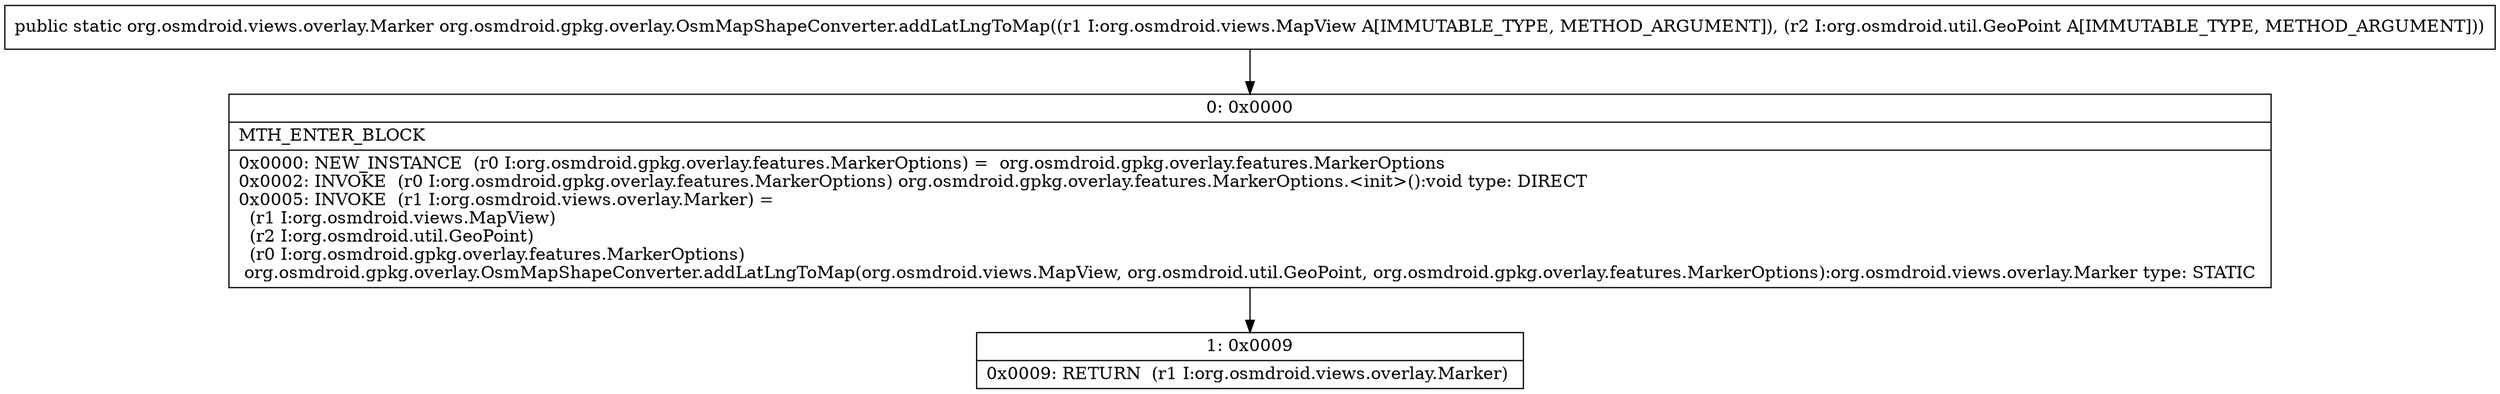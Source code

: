 digraph "CFG fororg.osmdroid.gpkg.overlay.OsmMapShapeConverter.addLatLngToMap(Lorg\/osmdroid\/views\/MapView;Lorg\/osmdroid\/util\/GeoPoint;)Lorg\/osmdroid\/views\/overlay\/Marker;" {
Node_0 [shape=record,label="{0\:\ 0x0000|MTH_ENTER_BLOCK\l|0x0000: NEW_INSTANCE  (r0 I:org.osmdroid.gpkg.overlay.features.MarkerOptions) =  org.osmdroid.gpkg.overlay.features.MarkerOptions \l0x0002: INVOKE  (r0 I:org.osmdroid.gpkg.overlay.features.MarkerOptions) org.osmdroid.gpkg.overlay.features.MarkerOptions.\<init\>():void type: DIRECT \l0x0005: INVOKE  (r1 I:org.osmdroid.views.overlay.Marker) = \l  (r1 I:org.osmdroid.views.MapView)\l  (r2 I:org.osmdroid.util.GeoPoint)\l  (r0 I:org.osmdroid.gpkg.overlay.features.MarkerOptions)\l org.osmdroid.gpkg.overlay.OsmMapShapeConverter.addLatLngToMap(org.osmdroid.views.MapView, org.osmdroid.util.GeoPoint, org.osmdroid.gpkg.overlay.features.MarkerOptions):org.osmdroid.views.overlay.Marker type: STATIC \l}"];
Node_1 [shape=record,label="{1\:\ 0x0009|0x0009: RETURN  (r1 I:org.osmdroid.views.overlay.Marker) \l}"];
MethodNode[shape=record,label="{public static org.osmdroid.views.overlay.Marker org.osmdroid.gpkg.overlay.OsmMapShapeConverter.addLatLngToMap((r1 I:org.osmdroid.views.MapView A[IMMUTABLE_TYPE, METHOD_ARGUMENT]), (r2 I:org.osmdroid.util.GeoPoint A[IMMUTABLE_TYPE, METHOD_ARGUMENT])) }"];
MethodNode -> Node_0;
Node_0 -> Node_1;
}

